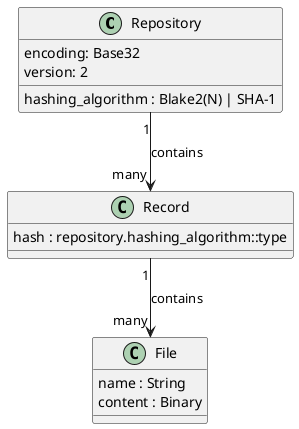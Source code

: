 @startuml
class Repository {
  hashing_algorithm : Blake2(N) | SHA-1
  encoding: Base32
  version: 2
}
class Record {
  hash : repository.hashing_algorithm::type
}
class File {
  name : String
  content : Binary
}
Repository "1" --> "many" Record: contains
Record "1" --> "many" File: contains
@enduml
